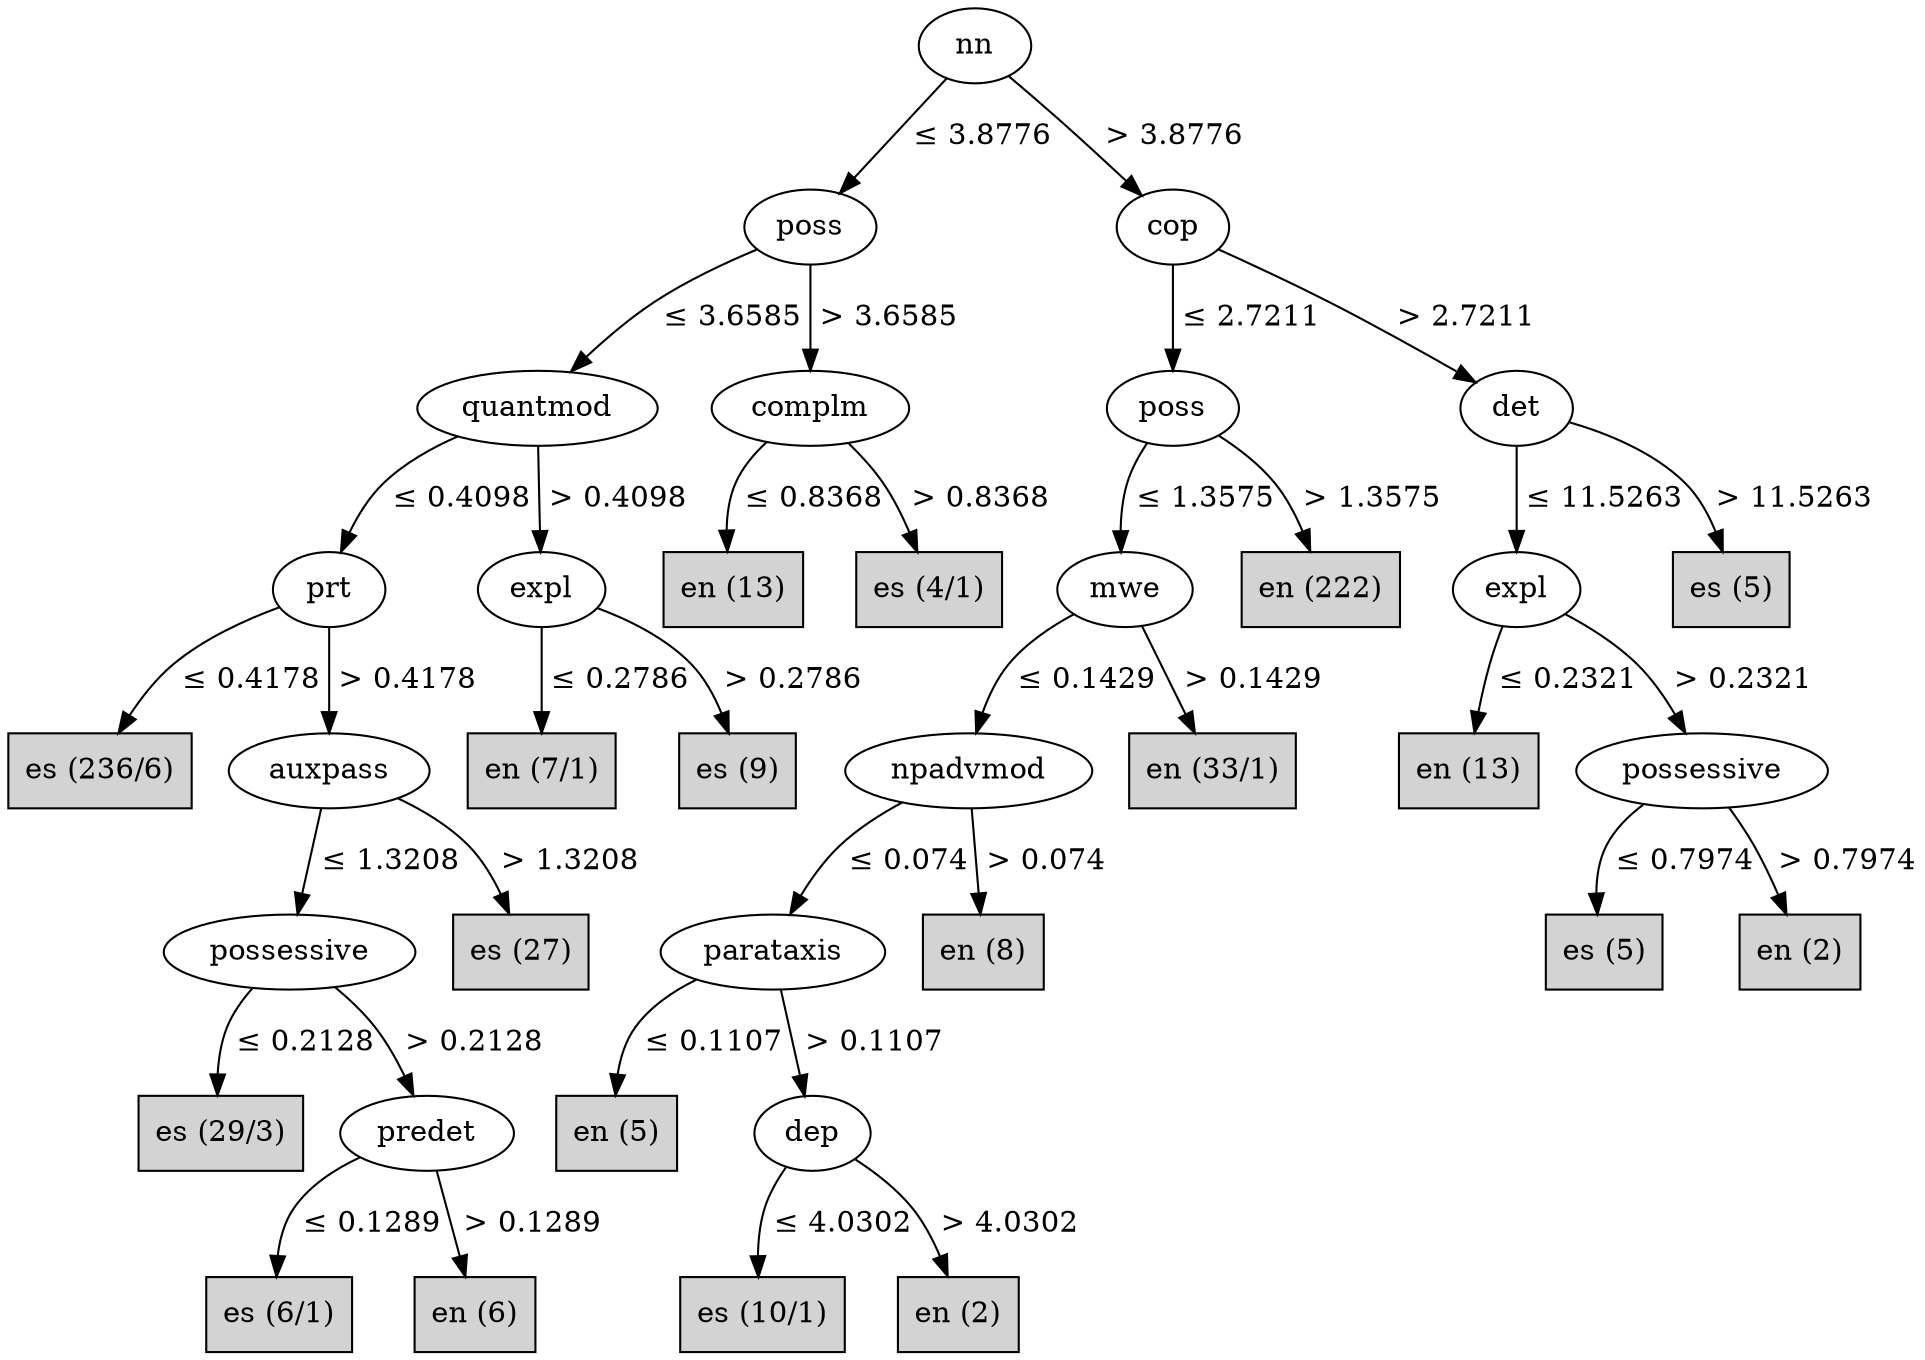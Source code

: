 digraph J48Tree {
N0 [label="nn" ]
N0->N1 [label=" ≤ 3.8776"]
N1 [label="poss" ]
N1->N2 [label=" ≤ 3.6585"]
N2 [label="quantmod" ]
N2->N3 [label=" ≤ 0.4098"]
N3 [label="prt" ]
N3->N4 [label=" ≤ 0.4178"]
N4 [label="es (236/6)" shape=box style=filled ]
N3->N5 [label=" > 0.4178"]
N5 [label="auxpass" ]
N5->N6 [label=" ≤ 1.3208"]
N6 [label="possessive" ]
N6->N7 [label=" ≤ 0.2128"]
N7 [label="es (29/3)" shape=box style=filled ]
N6->N8 [label=" > 0.2128"]
N8 [label="predet" ]
N8->N9 [label=" ≤ 0.1289"]
N9 [label="es (6/1)" shape=box style=filled ]
N8->N10 [label=" > 0.1289"]
N10 [label="en (6)" shape=box style=filled ]
N5->N11 [label=" > 1.3208"]
N11 [label="es (27)" shape=box style=filled ]
N2->N12 [label=" > 0.4098"]
N12 [label="expl" ]
N12->N13 [label=" ≤ 0.2786"]
N13 [label="en (7/1)" shape=box style=filled ]
N12->N14 [label=" > 0.2786"]
N14 [label="es (9)" shape=box style=filled ]
N1->N15 [label=" > 3.6585"]
N15 [label="complm" ]
N15->N16 [label=" ≤ 0.8368"]
N16 [label="en (13)" shape=box style=filled ]
N15->N17 [label=" > 0.8368"]
N17 [label="es (4/1)" shape=box style=filled ]
N0->N18 [label=" > 3.8776"]
N18 [label="cop" ]
N18->N19 [label=" ≤ 2.7211"]
N19 [label="poss" ]
N19->N20 [label=" ≤ 1.3575"]
N20 [label="mwe" ]
N20->N21 [label=" ≤ 0.1429"]
N21 [label="npadvmod" ]
N21->N22 [label=" ≤ 0.074"]
N22 [label="parataxis" ]
N22->N23 [label=" ≤ 0.1107"]
N23 [label="en (5)" shape=box style=filled ]
N22->N24 [label=" > 0.1107"]
N24 [label="dep" ]
N24->N25 [label=" ≤ 4.0302"]
N25 [label="es (10/1)" shape=box style=filled ]
N24->N26 [label=" > 4.0302"]
N26 [label="en (2)" shape=box style=filled ]
N21->N27 [label=" > 0.074"]
N27 [label="en (8)" shape=box style=filled ]
N20->N28 [label=" > 0.1429"]
N28 [label="en (33/1)" shape=box style=filled ]
N19->N29 [label=" > 1.3575"]
N29 [label="en (222)" shape=box style=filled ]
N18->N30 [label=" > 2.7211"]
N30 [label="det" ]
N30->N31 [label=" ≤ 11.5263"]
N31 [label="expl" ]
N31->N32 [label=" ≤ 0.2321"]
N32 [label="en (13)" shape=box style=filled ]
N31->N33 [label=" > 0.2321"]
N33 [label="possessive" ]
N33->N34 [label=" ≤ 0.7974"]
N34 [label="es (5)" shape=box style=filled ]
N33->N35 [label=" > 0.7974"]
N35 [label="en (2)" shape=box style=filled ]
N30->N36 [label=" > 11.5263"]
N36 [label="es (5)" shape=box style=filled ]
}
